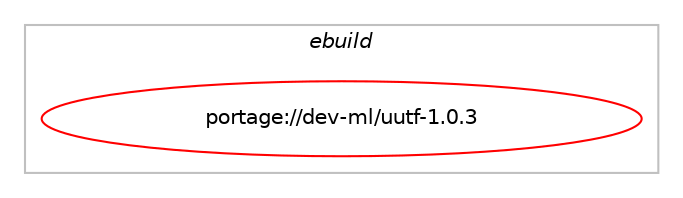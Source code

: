 digraph prolog {

# *************
# Graph options
# *************

newrank=true;
concentrate=true;
compound=true;
graph [rankdir=LR,fontname=Helvetica,fontsize=10,ranksep=1.5];#, ranksep=2.5, nodesep=0.2];
edge  [arrowhead=vee];
node  [fontname=Helvetica,fontsize=10];

# **********
# The ebuild
# **********

subgraph cluster_leftcol {
color=gray;
label=<<i>ebuild</i>>;
id [label="portage://dev-ml/uutf-1.0.3", color=red, width=4, href="../dev-ml/uutf-1.0.3.svg"];
}

# ****************
# The dependencies
# ****************

subgraph cluster_midcol {
color=gray;
label=<<i>dependencies</i>>;
subgraph cluster_compile {
fillcolor="#eeeeee";
style=filled;
label=<<i>compile</i>>;
# *** BEGIN UNKNOWN DEPENDENCY TYPE (TODO) ***
# id -> equal(use_conditional_group(positive,utftrip,portage://dev-ml/uutf-1.0.3,[package_dependency(portage://dev-ml/uutf-1.0.3,install,no,dev-ml,cmdliner,none,[,,],any_same_slot,[use(optenable(ocamlopt),none)])]))
# *** END UNKNOWN DEPENDENCY TYPE (TODO) ***

# *** BEGIN UNKNOWN DEPENDENCY TYPE (TODO) ***
# id -> equal(package_dependency(portage://dev-ml/uutf-1.0.3,install,no,dev-lang,ocaml,greaterequal,[3.12,,,3.12],any_same_slot,[use(optenable(ocamlopt),none)]))
# *** END UNKNOWN DEPENDENCY TYPE (TODO) ***

# *** BEGIN UNKNOWN DEPENDENCY TYPE (TODO) ***
# id -> equal(package_dependency(portage://dev-ml/uutf-1.0.3,install,no,dev-ml,findlib,greaterequal,[1.0.4,,-r1,1.0.4-r1],[],[use(optenable(ocamlopt),none)]))
# *** END UNKNOWN DEPENDENCY TYPE (TODO) ***

# *** BEGIN UNKNOWN DEPENDENCY TYPE (TODO) ***
# id -> equal(package_dependency(portage://dev-ml/uutf-1.0.3,install,no,dev-ml,uchar,none,[,,],any_same_slot,[]))
# *** END UNKNOWN DEPENDENCY TYPE (TODO) ***

}
subgraph cluster_compileandrun {
fillcolor="#eeeeee";
style=filled;
label=<<i>compile and run</i>>;
}
subgraph cluster_run {
fillcolor="#eeeeee";
style=filled;
label=<<i>run</i>>;
# *** BEGIN UNKNOWN DEPENDENCY TYPE (TODO) ***
# id -> equal(use_conditional_group(positive,utftrip,portage://dev-ml/uutf-1.0.3,[package_dependency(portage://dev-ml/uutf-1.0.3,run,no,dev-ml,cmdliner,none,[,,],any_same_slot,[use(optenable(ocamlopt),none)])]))
# *** END UNKNOWN DEPENDENCY TYPE (TODO) ***

# *** BEGIN UNKNOWN DEPENDENCY TYPE (TODO) ***
# id -> equal(package_dependency(portage://dev-ml/uutf-1.0.3,run,no,dev-lang,ocaml,greaterequal,[3.12,,,3.12],any_same_slot,[use(optenable(ocamlopt),none)]))
# *** END UNKNOWN DEPENDENCY TYPE (TODO) ***

# *** BEGIN UNKNOWN DEPENDENCY TYPE (TODO) ***
# id -> equal(package_dependency(portage://dev-ml/uutf-1.0.3,run,no,dev-lang,ocaml,none,[,,],any_same_slot,[use(optenable(ocamlopt),none)]))
# *** END UNKNOWN DEPENDENCY TYPE (TODO) ***

# *** BEGIN UNKNOWN DEPENDENCY TYPE (TODO) ***
# id -> equal(package_dependency(portage://dev-ml/uutf-1.0.3,run,no,dev-ml,uchar,none,[,,],any_same_slot,[]))
# *** END UNKNOWN DEPENDENCY TYPE (TODO) ***

}
}

# **************
# The candidates
# **************

subgraph cluster_choices {
rank=same;
color=gray;
label=<<i>candidates</i>>;

}

}
